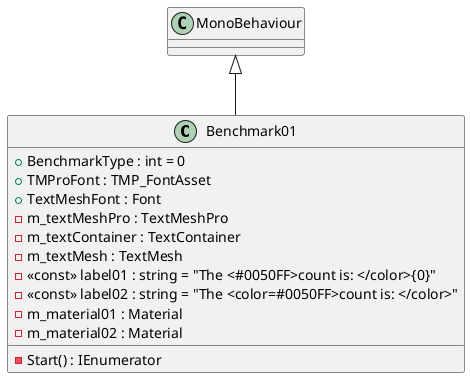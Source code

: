 @startuml
class Benchmark01 {
    + BenchmarkType : int = 0
    + TMProFont : TMP_FontAsset
    + TextMeshFont : Font
    - m_textMeshPro : TextMeshPro
    - m_textContainer : TextContainer
    - m_textMesh : TextMesh
    - <<const>> label01 : string = "The <#0050FF>count is: </color>{0&#125;"
    - <<const>> label02 : string = "The <color=#0050FF>count is: </color>"
    - m_material01 : Material
    - m_material02 : Material
    - Start() : IEnumerator
}
MonoBehaviour <|-- Benchmark01
@enduml
